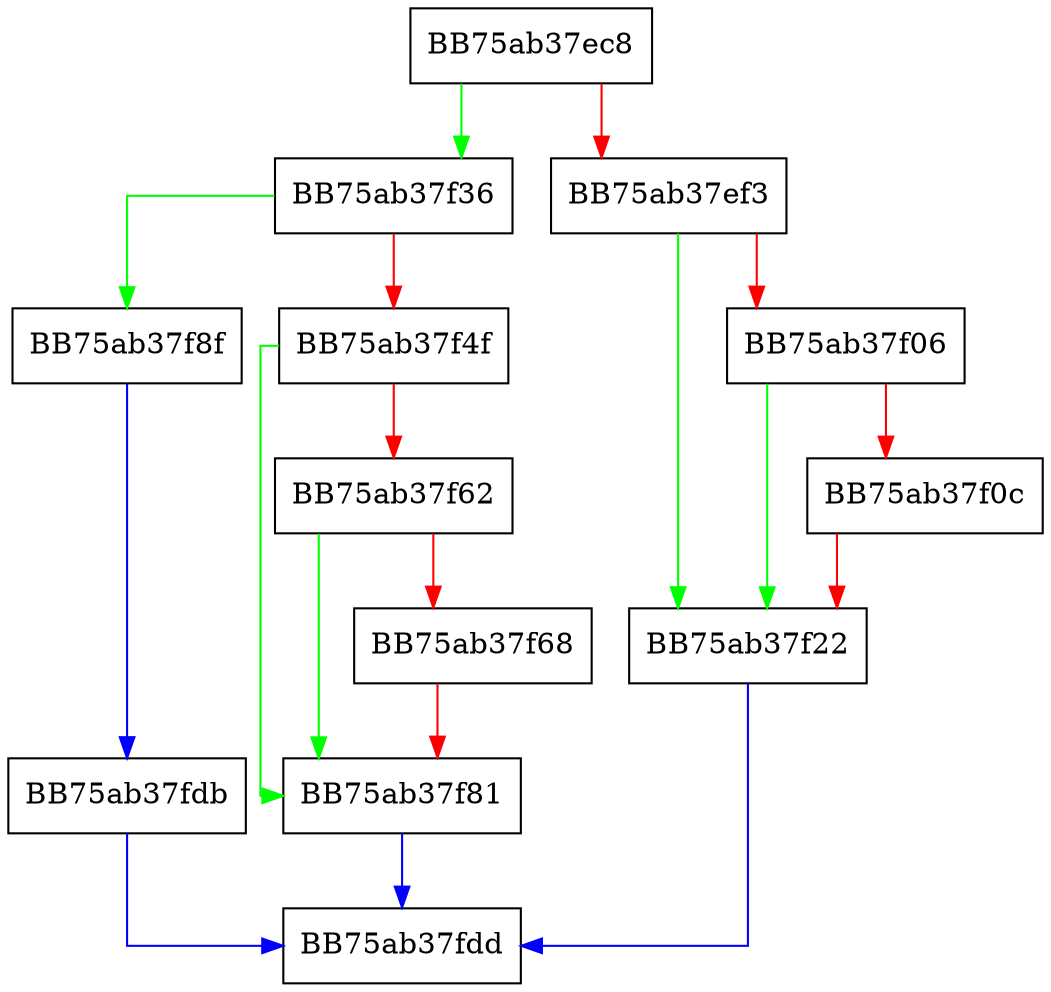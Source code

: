 digraph GetDriverData {
  node [shape="box"];
  graph [splines=ortho];
  BB75ab37ec8 -> BB75ab37f36 [color="green"];
  BB75ab37ec8 -> BB75ab37ef3 [color="red"];
  BB75ab37ef3 -> BB75ab37f22 [color="green"];
  BB75ab37ef3 -> BB75ab37f06 [color="red"];
  BB75ab37f06 -> BB75ab37f22 [color="green"];
  BB75ab37f06 -> BB75ab37f0c [color="red"];
  BB75ab37f0c -> BB75ab37f22 [color="red"];
  BB75ab37f22 -> BB75ab37fdd [color="blue"];
  BB75ab37f36 -> BB75ab37f8f [color="green"];
  BB75ab37f36 -> BB75ab37f4f [color="red"];
  BB75ab37f4f -> BB75ab37f81 [color="green"];
  BB75ab37f4f -> BB75ab37f62 [color="red"];
  BB75ab37f62 -> BB75ab37f81 [color="green"];
  BB75ab37f62 -> BB75ab37f68 [color="red"];
  BB75ab37f68 -> BB75ab37f81 [color="red"];
  BB75ab37f81 -> BB75ab37fdd [color="blue"];
  BB75ab37f8f -> BB75ab37fdb [color="blue"];
  BB75ab37fdb -> BB75ab37fdd [color="blue"];
}